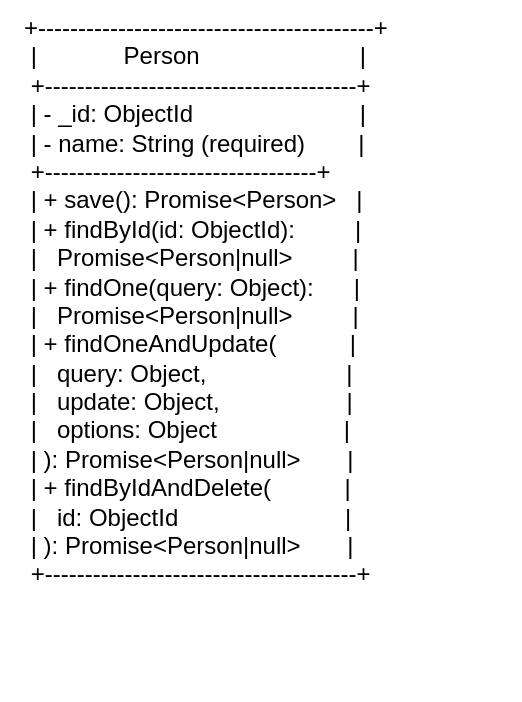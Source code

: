 <mxfile version="21.7.4" type="github">
  <diagram name="Page-1" id="Uv9DkOcw_P7UXdae7nSO">
    <mxGraphModel dx="548" dy="493" grid="1" gridSize="10" guides="1" tooltips="1" connect="1" arrows="1" fold="1" page="1" pageScale="1" pageWidth="827" pageHeight="1169" math="0" shadow="0">
      <root>
        <mxCell id="0" />
        <mxCell id="1" parent="0" />
        <mxCell id="Vwa_khQ4X4hQhHuot4RB-2" value="   +------------------------------------------+&#xa;    |             Person                        |&#xa;    +---------------------------------------+&#xa;    | - _id: ObjectId                         |               &#xa;    | - name: String (required)        |&#xa;    +----------------------------------+&#xa;    | + save(): Promise&lt;Person&gt;   | &#xa;    | + findById(id: ObjectId):         |     &#xa;    |   Promise&lt;Person|null&gt;         |        &#xa;    | + findOne(query: Object):      |     &#xa;    |   Promise&lt;Person|null&gt;         |         &#xa;    | + findOneAndUpdate(           |          &#xa;    |   query: Object,                     |        &#xa;    |   update: Object,                   |                    &#xa;    |   options: Object                   |                   &#xa;    | ): Promise&lt;Person|null&gt;       |        &#xa;    | + findByIdAndDelete(           |      &#xa;    |   id: ObjectId                         |  &#xa;    | ): Promise&lt;Person|null&gt;       |       &#xa;    +---------------------------------------+" style="text;whiteSpace=wrap;" vertex="1" parent="1">
          <mxGeometry x="90" y="70" width="260" height="350" as="geometry" />
        </mxCell>
      </root>
    </mxGraphModel>
  </diagram>
</mxfile>

